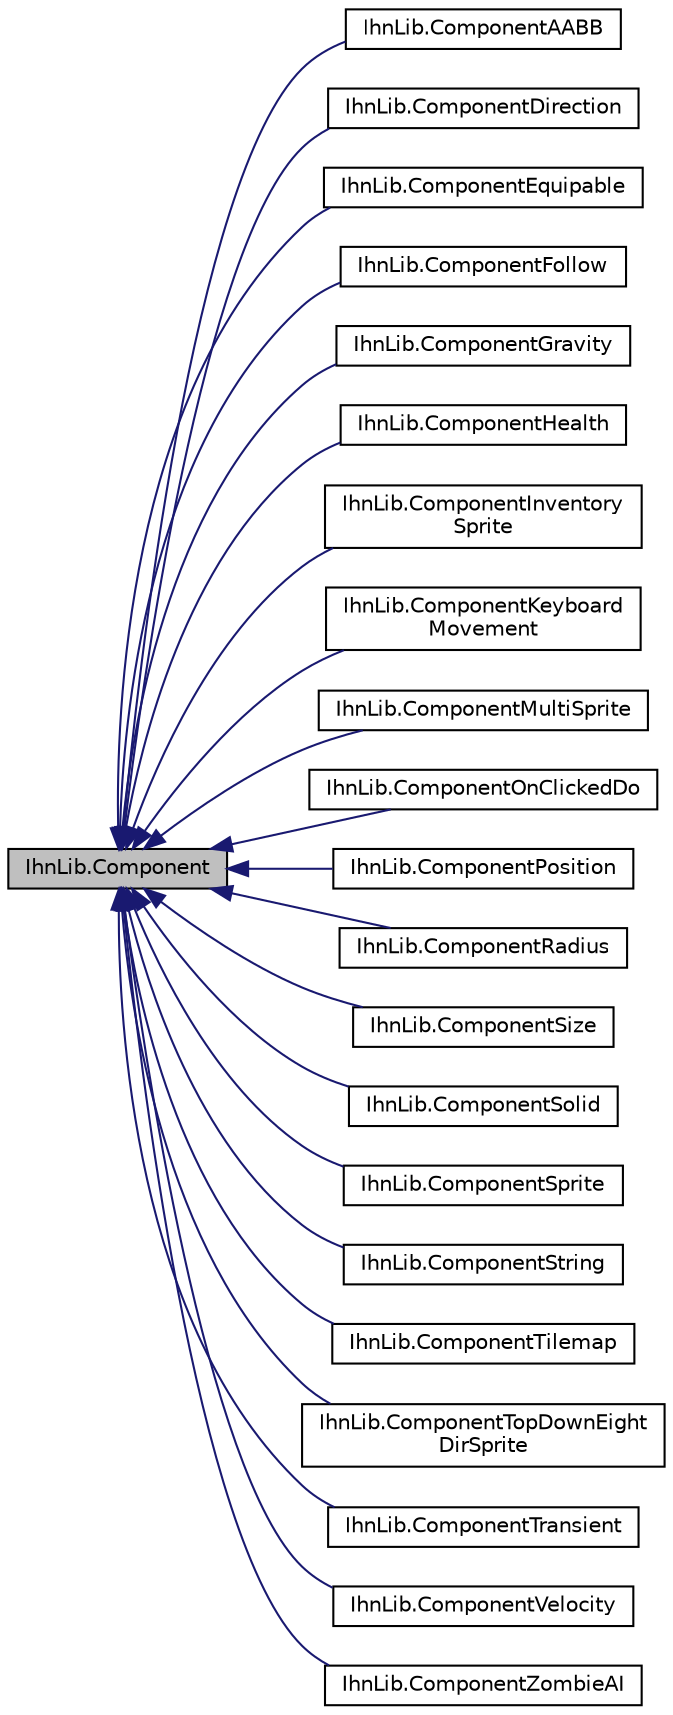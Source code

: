 digraph "IhnLib.Component"
{
  edge [fontname="Helvetica",fontsize="10",labelfontname="Helvetica",labelfontsize="10"];
  node [fontname="Helvetica",fontsize="10",shape=record];
  rankdir="LR";
  Node1 [label="IhnLib.Component",height=0.2,width=0.4,color="black", fillcolor="grey75", style="filled" fontcolor="black"];
  Node1 -> Node2 [dir="back",color="midnightblue",fontsize="10",style="solid",fontname="Helvetica"];
  Node2 [label="IhnLib.ComponentAABB",height=0.2,width=0.4,color="black", fillcolor="white", style="filled",URL="$class_ihn_lib_1_1_component_a_a_b_b.html"];
  Node1 -> Node3 [dir="back",color="midnightblue",fontsize="10",style="solid",fontname="Helvetica"];
  Node3 [label="IhnLib.ComponentDirection",height=0.2,width=0.4,color="black", fillcolor="white", style="filled",URL="$class_ihn_lib_1_1_component_direction.html"];
  Node1 -> Node4 [dir="back",color="midnightblue",fontsize="10",style="solid",fontname="Helvetica"];
  Node4 [label="IhnLib.ComponentEquipable",height=0.2,width=0.4,color="black", fillcolor="white", style="filled",URL="$class_ihn_lib_1_1_component_equipable.html"];
  Node1 -> Node5 [dir="back",color="midnightblue",fontsize="10",style="solid",fontname="Helvetica"];
  Node5 [label="IhnLib.ComponentFollow",height=0.2,width=0.4,color="black", fillcolor="white", style="filled",URL="$class_ihn_lib_1_1_component_follow.html"];
  Node1 -> Node6 [dir="back",color="midnightblue",fontsize="10",style="solid",fontname="Helvetica"];
  Node6 [label="IhnLib.ComponentGravity",height=0.2,width=0.4,color="black", fillcolor="white", style="filled",URL="$class_ihn_lib_1_1_component_gravity.html"];
  Node1 -> Node7 [dir="back",color="midnightblue",fontsize="10",style="solid",fontname="Helvetica"];
  Node7 [label="IhnLib.ComponentHealth",height=0.2,width=0.4,color="black", fillcolor="white", style="filled",URL="$class_ihn_lib_1_1_component_health.html"];
  Node1 -> Node8 [dir="back",color="midnightblue",fontsize="10",style="solid",fontname="Helvetica"];
  Node8 [label="IhnLib.ComponentInventory\lSprite",height=0.2,width=0.4,color="black", fillcolor="white", style="filled",URL="$class_ihn_lib_1_1_component_inventory_sprite.html",tooltip="Allows an entity to be rendered in a GUI setting "];
  Node1 -> Node9 [dir="back",color="midnightblue",fontsize="10",style="solid",fontname="Helvetica"];
  Node9 [label="IhnLib.ComponentKeyboard\lMovement",height=0.2,width=0.4,color="black", fillcolor="white", style="filled",URL="$class_ihn_lib_1_1_component_keyboard_movement.html"];
  Node1 -> Node10 [dir="back",color="midnightblue",fontsize="10",style="solid",fontname="Helvetica"];
  Node10 [label="IhnLib.ComponentMultiSprite",height=0.2,width=0.4,color="black", fillcolor="white", style="filled",URL="$class_ihn_lib_1_1_component_multi_sprite.html"];
  Node1 -> Node11 [dir="back",color="midnightblue",fontsize="10",style="solid",fontname="Helvetica"];
  Node11 [label="IhnLib.ComponentOnClickedDo",height=0.2,width=0.4,color="black", fillcolor="white", style="filled",URL="$class_ihn_lib_1_1_component_on_clicked_do.html"];
  Node1 -> Node12 [dir="back",color="midnightblue",fontsize="10",style="solid",fontname="Helvetica"];
  Node12 [label="IhnLib.ComponentPosition",height=0.2,width=0.4,color="black", fillcolor="white", style="filled",URL="$class_ihn_lib_1_1_component_position.html"];
  Node1 -> Node13 [dir="back",color="midnightblue",fontsize="10",style="solid",fontname="Helvetica"];
  Node13 [label="IhnLib.ComponentRadius",height=0.2,width=0.4,color="black", fillcolor="white", style="filled",URL="$class_ihn_lib_1_1_component_radius.html"];
  Node1 -> Node14 [dir="back",color="midnightblue",fontsize="10",style="solid",fontname="Helvetica"];
  Node14 [label="IhnLib.ComponentSize",height=0.2,width=0.4,color="black", fillcolor="white", style="filled",URL="$class_ihn_lib_1_1_component_size.html"];
  Node1 -> Node15 [dir="back",color="midnightblue",fontsize="10",style="solid",fontname="Helvetica"];
  Node15 [label="IhnLib.ComponentSolid",height=0.2,width=0.4,color="black", fillcolor="white", style="filled",URL="$class_ihn_lib_1_1_component_solid.html"];
  Node1 -> Node16 [dir="back",color="midnightblue",fontsize="10",style="solid",fontname="Helvetica"];
  Node16 [label="IhnLib.ComponentSprite",height=0.2,width=0.4,color="black", fillcolor="white", style="filled",URL="$class_ihn_lib_1_1_component_sprite.html"];
  Node1 -> Node17 [dir="back",color="midnightblue",fontsize="10",style="solid",fontname="Helvetica"];
  Node17 [label="IhnLib.ComponentString",height=0.2,width=0.4,color="black", fillcolor="white", style="filled",URL="$class_ihn_lib_1_1_component_string.html",tooltip="Attaches a string and a font to an entity "];
  Node1 -> Node18 [dir="back",color="midnightblue",fontsize="10",style="solid",fontname="Helvetica"];
  Node18 [label="IhnLib.ComponentTilemap",height=0.2,width=0.4,color="black", fillcolor="white", style="filled",URL="$class_ihn_lib_1_1_component_tilemap.html"];
  Node1 -> Node19 [dir="back",color="midnightblue",fontsize="10",style="solid",fontname="Helvetica"];
  Node19 [label="IhnLib.ComponentTopDownEight\lDirSprite",height=0.2,width=0.4,color="black", fillcolor="white", style="filled",URL="$class_ihn_lib_1_1_component_top_down_eight_dir_sprite.html"];
  Node1 -> Node20 [dir="back",color="midnightblue",fontsize="10",style="solid",fontname="Helvetica"];
  Node20 [label="IhnLib.ComponentTransient",height=0.2,width=0.4,color="black", fillcolor="white", style="filled",URL="$class_ihn_lib_1_1_component_transient.html"];
  Node1 -> Node21 [dir="back",color="midnightblue",fontsize="10",style="solid",fontname="Helvetica"];
  Node21 [label="IhnLib.ComponentVelocity",height=0.2,width=0.4,color="black", fillcolor="white", style="filled",URL="$class_ihn_lib_1_1_component_velocity.html"];
  Node1 -> Node22 [dir="back",color="midnightblue",fontsize="10",style="solid",fontname="Helvetica"];
  Node22 [label="IhnLib.ComponentZombieAI",height=0.2,width=0.4,color="black", fillcolor="white", style="filled",URL="$class_ihn_lib_1_1_component_zombie_a_i.html"];
}

